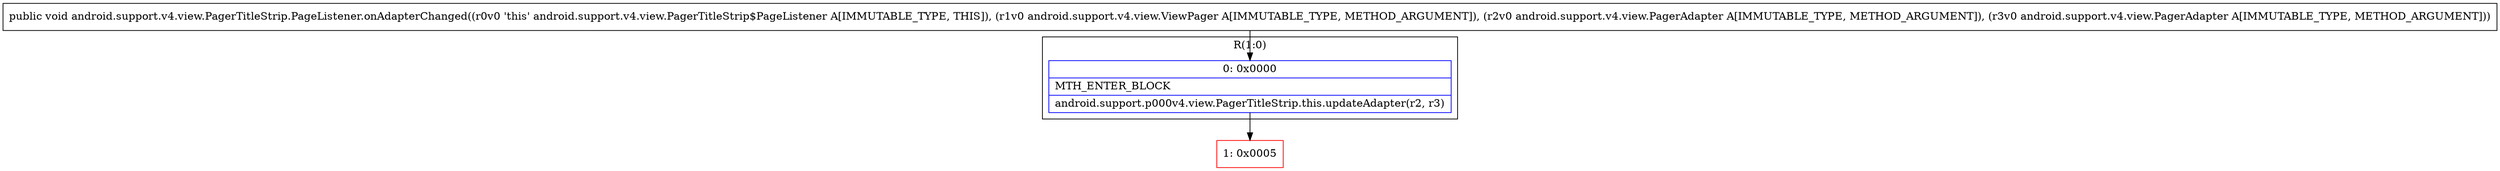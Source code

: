 digraph "CFG forandroid.support.v4.view.PagerTitleStrip.PageListener.onAdapterChanged(Landroid\/support\/v4\/view\/ViewPager;Landroid\/support\/v4\/view\/PagerAdapter;Landroid\/support\/v4\/view\/PagerAdapter;)V" {
subgraph cluster_Region_1056033573 {
label = "R(1:0)";
node [shape=record,color=blue];
Node_0 [shape=record,label="{0\:\ 0x0000|MTH_ENTER_BLOCK\l|android.support.p000v4.view.PagerTitleStrip.this.updateAdapter(r2, r3)\l}"];
}
Node_1 [shape=record,color=red,label="{1\:\ 0x0005}"];
MethodNode[shape=record,label="{public void android.support.v4.view.PagerTitleStrip.PageListener.onAdapterChanged((r0v0 'this' android.support.v4.view.PagerTitleStrip$PageListener A[IMMUTABLE_TYPE, THIS]), (r1v0 android.support.v4.view.ViewPager A[IMMUTABLE_TYPE, METHOD_ARGUMENT]), (r2v0 android.support.v4.view.PagerAdapter A[IMMUTABLE_TYPE, METHOD_ARGUMENT]), (r3v0 android.support.v4.view.PagerAdapter A[IMMUTABLE_TYPE, METHOD_ARGUMENT])) }"];
MethodNode -> Node_0;
Node_0 -> Node_1;
}

